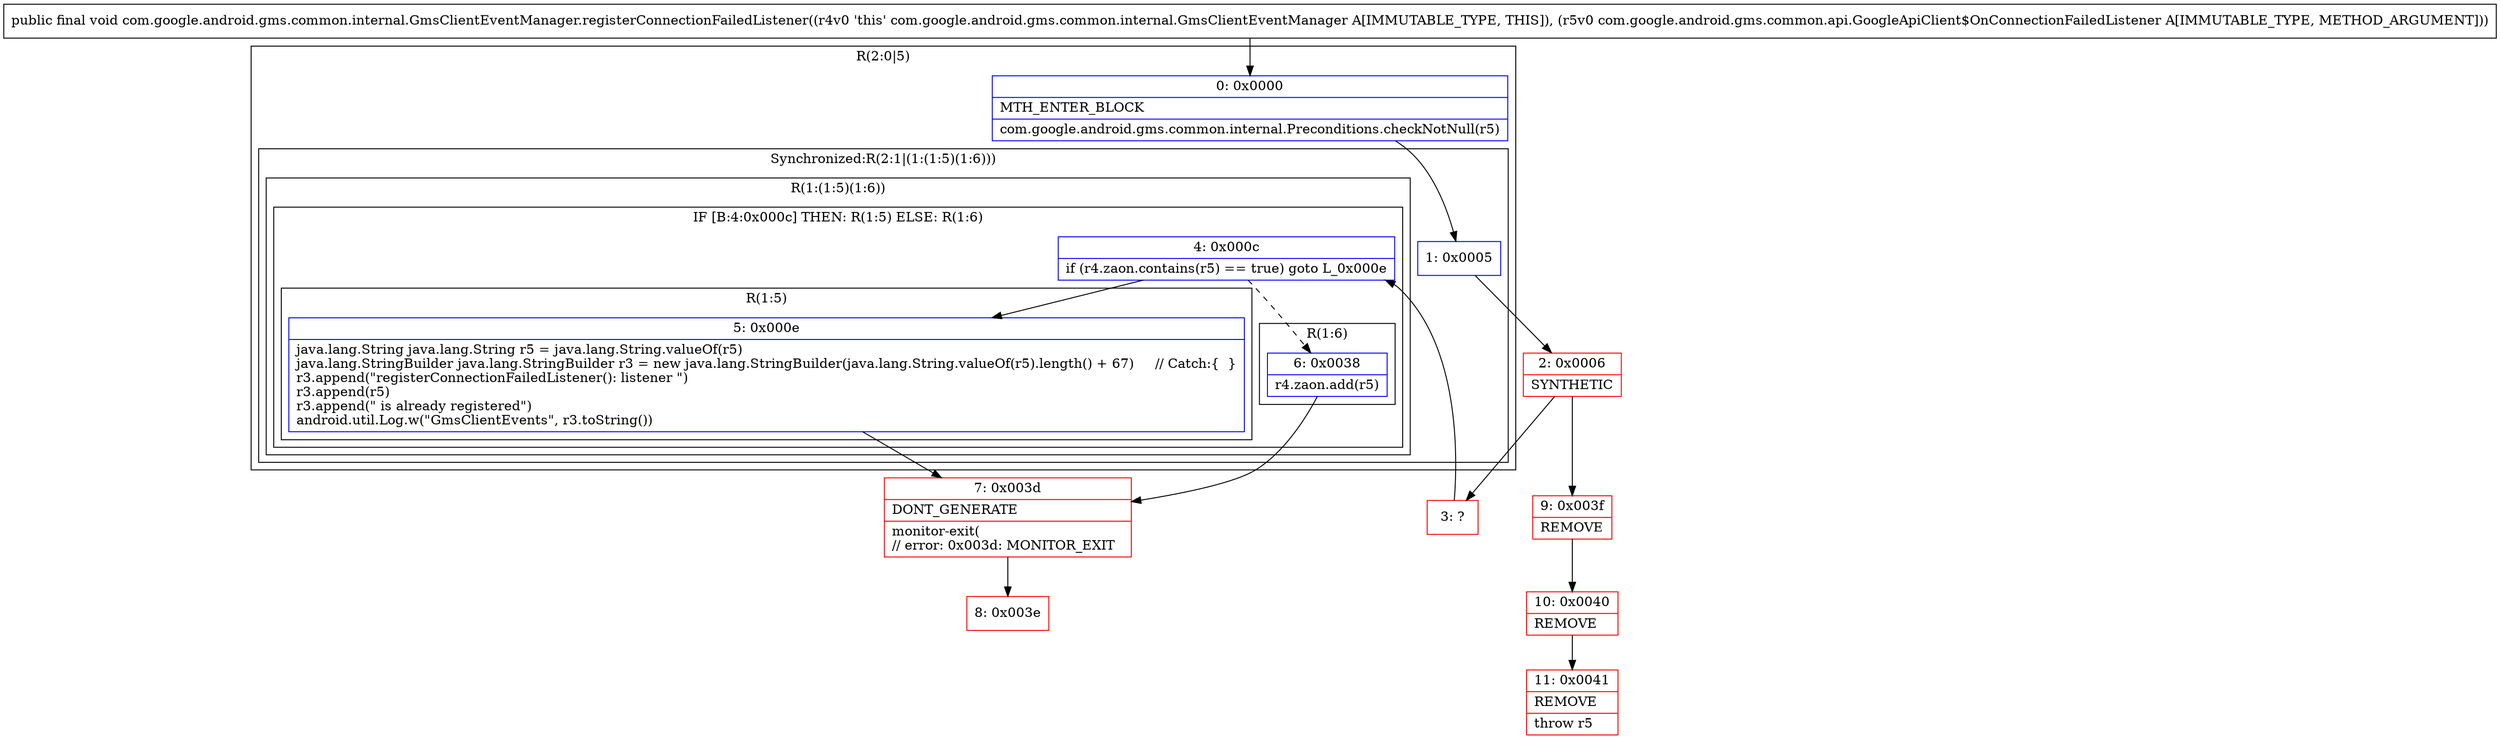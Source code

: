 digraph "CFG forcom.google.android.gms.common.internal.GmsClientEventManager.registerConnectionFailedListener(Lcom\/google\/android\/gms\/common\/api\/GoogleApiClient$OnConnectionFailedListener;)V" {
subgraph cluster_Region_1110276053 {
label = "R(2:0|5)";
node [shape=record,color=blue];
Node_0 [shape=record,label="{0\:\ 0x0000|MTH_ENTER_BLOCK\l|com.google.android.gms.common.internal.Preconditions.checkNotNull(r5)\l}"];
subgraph cluster_SynchronizedRegion_858094922 {
label = "Synchronized:R(2:1|(1:(1:5)(1:6)))";
node [shape=record,color=blue];
Node_1 [shape=record,label="{1\:\ 0x0005}"];
subgraph cluster_Region_1117965902 {
label = "R(1:(1:5)(1:6))";
node [shape=record,color=blue];
subgraph cluster_IfRegion_1274993632 {
label = "IF [B:4:0x000c] THEN: R(1:5) ELSE: R(1:6)";
node [shape=record,color=blue];
Node_4 [shape=record,label="{4\:\ 0x000c|if (r4.zaon.contains(r5) == true) goto L_0x000e\l}"];
subgraph cluster_Region_755504321 {
label = "R(1:5)";
node [shape=record,color=blue];
Node_5 [shape=record,label="{5\:\ 0x000e|java.lang.String java.lang.String r5 = java.lang.String.valueOf(r5)\ljava.lang.StringBuilder java.lang.StringBuilder r3 = new java.lang.StringBuilder(java.lang.String.valueOf(r5).length() + 67)     \/\/ Catch:\{  \}\lr3.append(\"registerConnectionFailedListener(): listener \")\lr3.append(r5)\lr3.append(\" is already registered\")\landroid.util.Log.w(\"GmsClientEvents\", r3.toString())\l}"];
}
subgraph cluster_Region_1648660117 {
label = "R(1:6)";
node [shape=record,color=blue];
Node_6 [shape=record,label="{6\:\ 0x0038|r4.zaon.add(r5)\l}"];
}
}
}
}
}
Node_2 [shape=record,color=red,label="{2\:\ 0x0006|SYNTHETIC\l}"];
Node_3 [shape=record,color=red,label="{3\:\ ?}"];
Node_7 [shape=record,color=red,label="{7\:\ 0x003d|DONT_GENERATE\l|monitor\-exit(\l\/\/ error: 0x003d: MONITOR_EXIT  \l}"];
Node_8 [shape=record,color=red,label="{8\:\ 0x003e}"];
Node_9 [shape=record,color=red,label="{9\:\ 0x003f|REMOVE\l}"];
Node_10 [shape=record,color=red,label="{10\:\ 0x0040|REMOVE\l}"];
Node_11 [shape=record,color=red,label="{11\:\ 0x0041|REMOVE\l|throw r5\l}"];
MethodNode[shape=record,label="{public final void com.google.android.gms.common.internal.GmsClientEventManager.registerConnectionFailedListener((r4v0 'this' com.google.android.gms.common.internal.GmsClientEventManager A[IMMUTABLE_TYPE, THIS]), (r5v0 com.google.android.gms.common.api.GoogleApiClient$OnConnectionFailedListener A[IMMUTABLE_TYPE, METHOD_ARGUMENT])) }"];
MethodNode -> Node_0;
Node_0 -> Node_1;
Node_1 -> Node_2;
Node_4 -> Node_5;
Node_4 -> Node_6[style=dashed];
Node_5 -> Node_7;
Node_6 -> Node_7;
Node_2 -> Node_3;
Node_2 -> Node_9;
Node_3 -> Node_4;
Node_7 -> Node_8;
Node_9 -> Node_10;
Node_10 -> Node_11;
}

